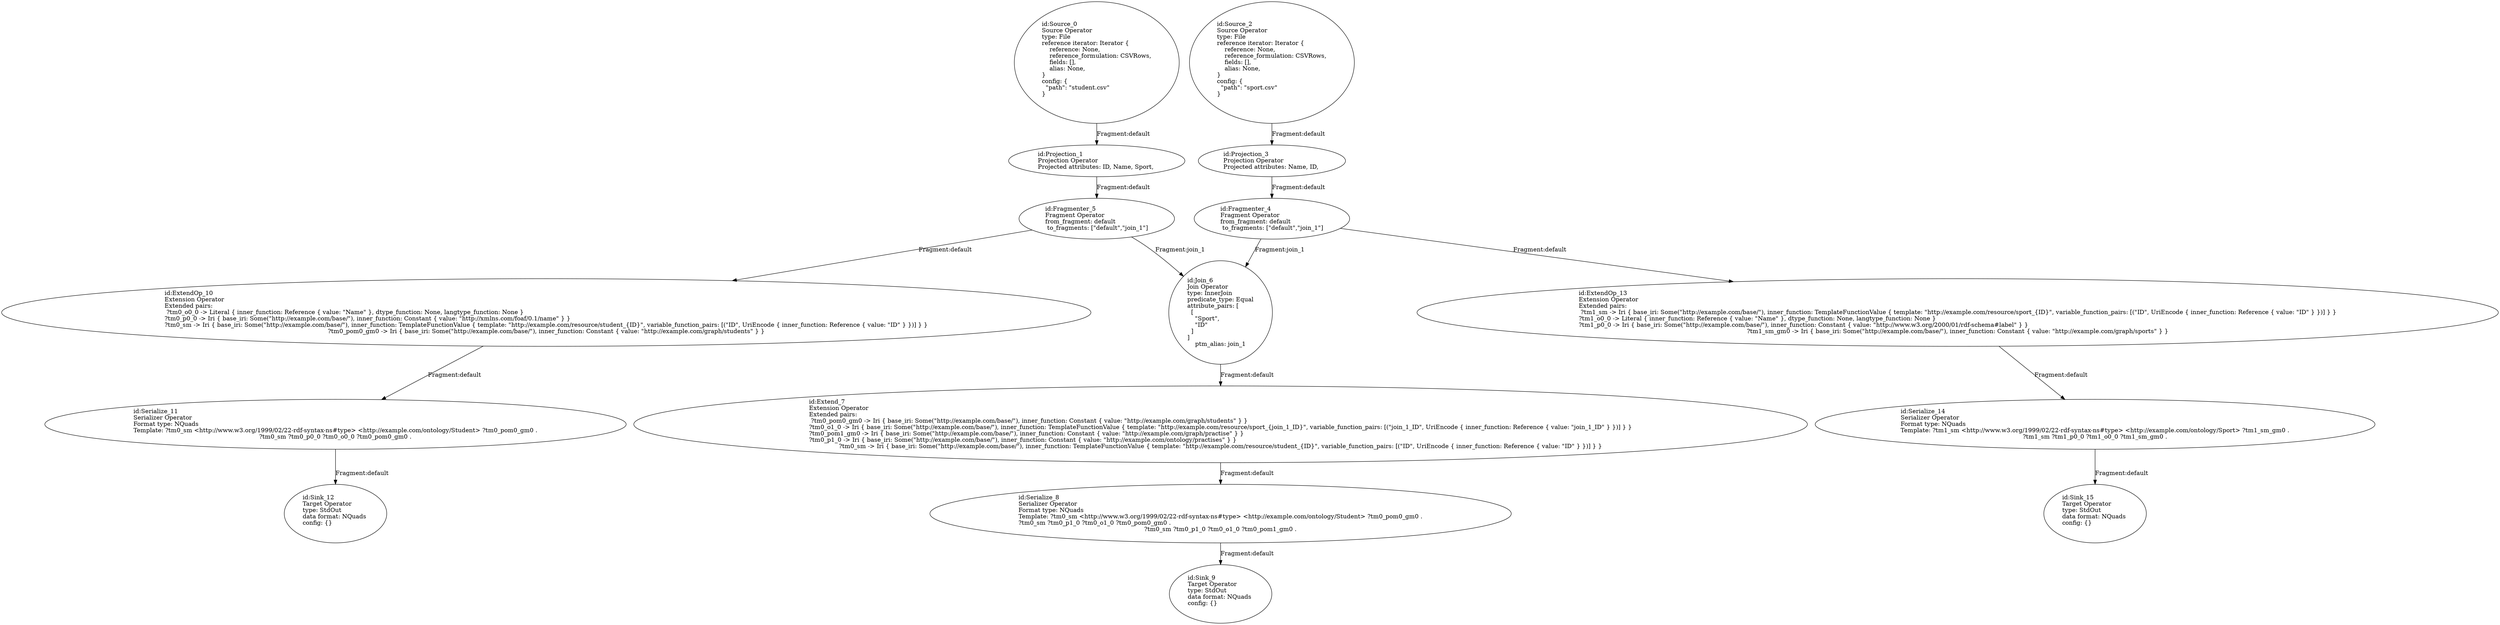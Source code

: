 digraph {
    0 [ label = "id:Source_0 \lSource Operator\ltype: File \lreference iterator: Iterator {\l    reference: None,\l    reference_formulation: CSVRows,\l    fields: [],\l    alias: None,\l} \lconfig: {\l  \"path\": \"student.csv\"\l}\l             " ]
    1 [ label = "id:Projection_1 \lProjection Operator\lProjected attributes: ID, Name, Sport, " ]
    2 [ label = "id:Source_2 \lSource Operator\ltype: File \lreference iterator: Iterator {\l    reference: None,\l    reference_formulation: CSVRows,\l    fields: [],\l    alias: None,\l} \lconfig: {\l  \"path\": \"sport.csv\"\l}\l             " ]
    3 [ label = "id:Projection_3 \lProjection Operator\lProjected attributes: Name, ID, " ]
    4 [ label = "id:Fragmenter_4 \lFragment Operator\lfrom_fragment: default \l to_fragments: [\"default\",\"join_1\"]" ]
    5 [ label = "id:Fragmenter_5 \lFragment Operator\lfrom_fragment: default \l to_fragments: [\"default\",\"join_1\"]" ]
    6 [ label = "id:Join_6 \lJoin Operator\ltype: InnerJoin\lpredicate_type: Equal\lattribute_pairs: [\l  [\l    \"Sport\",\l    \"ID\"\l  ]\l]\lptm_alias: join_1" ]
    7 [ label = "id:Extend_7 \lExtension Operator\lExtended pairs: \l ?tm0_pom0_gm0 -> Iri { base_iri: Some(\"http://example.com/base/\"), inner_function: Constant { value: \"http://example.com/graph/students\" } }\l?tm0_o1_0 -> Iri { base_iri: Some(\"http://example.com/base/\"), inner_function: TemplateFunctionValue { template: \"http://example.com/resource/sport_{join_1_ID}\", variable_function_pairs: [(\"join_1_ID\", UriEncode { inner_function: Reference { value: \"join_1_ID\" } })] } }\l?tm0_pom1_gm0 -> Iri { base_iri: Some(\"http://example.com/base/\"), inner_function: Constant { value: \"http://example.com/graph/practise\" } }\l?tm0_p1_0 -> Iri { base_iri: Some(\"http://example.com/base/\"), inner_function: Constant { value: \"http://example.com/ontology/practises\" } }\l?tm0_sm -> Iri { base_iri: Some(\"http://example.com/base/\"), inner_function: TemplateFunctionValue { template: \"http://example.com/resource/student_{ID}\", variable_function_pairs: [(\"ID\", UriEncode { inner_function: Reference { value: \"ID\" } })] } }" ]
    8 [ label = "id:Serialize_8 \lSerializer Operator\lFormat type: NQuads\lTemplate: ?tm0_sm <http://www.w3.org/1999/02/22-rdf-syntax-ns#type> <http://example.com/ontology/Student> ?tm0_pom0_gm0 .\l?tm0_sm ?tm0_p1_0 ?tm0_o1_0 ?tm0_pom0_gm0 .\l?tm0_sm ?tm0_p1_0 ?tm0_o1_0 ?tm0_pom1_gm0 ." ]
    9 [ label = "id:Sink_9 \lTarget Operator\ltype: StdOut \ldata format: NQuads \lconfig: {}\l             " ]
    10 [ label = "id:ExtendOp_10 \lExtension Operator\lExtended pairs: \l ?tm0_o0_0 -> Literal { inner_function: Reference { value: \"Name\" }, dtype_function: None, langtype_function: None }\l?tm0_p0_0 -> Iri { base_iri: Some(\"http://example.com/base/\"), inner_function: Constant { value: \"http://xmlns.com/foaf/0.1/name\" } }\l?tm0_sm -> Iri { base_iri: Some(\"http://example.com/base/\"), inner_function: TemplateFunctionValue { template: \"http://example.com/resource/student_{ID}\", variable_function_pairs: [(\"ID\", UriEncode { inner_function: Reference { value: \"ID\" } })] } }\l?tm0_pom0_gm0 -> Iri { base_iri: Some(\"http://example.com/base/\"), inner_function: Constant { value: \"http://example.com/graph/students\" } }" ]
    11 [ label = "id:Serialize_11 \lSerializer Operator\lFormat type: NQuads\lTemplate: ?tm0_sm <http://www.w3.org/1999/02/22-rdf-syntax-ns#type> <http://example.com/ontology/Student> ?tm0_pom0_gm0 .\l?tm0_sm ?tm0_p0_0 ?tm0_o0_0 ?tm0_pom0_gm0 ." ]
    12 [ label = "id:Sink_12 \lTarget Operator\ltype: StdOut \ldata format: NQuads \lconfig: {}\l             " ]
    13 [ label = "id:ExtendOp_13 \lExtension Operator\lExtended pairs: \l ?tm1_sm -> Iri { base_iri: Some(\"http://example.com/base/\"), inner_function: TemplateFunctionValue { template: \"http://example.com/resource/sport_{ID}\", variable_function_pairs: [(\"ID\", UriEncode { inner_function: Reference { value: \"ID\" } })] } }\l?tm1_o0_0 -> Literal { inner_function: Reference { value: \"Name\" }, dtype_function: None, langtype_function: None }\l?tm1_p0_0 -> Iri { base_iri: Some(\"http://example.com/base/\"), inner_function: Constant { value: \"http://www.w3.org/2000/01/rdf-schema#label\" } }\l?tm1_sm_gm0 -> Iri { base_iri: Some(\"http://example.com/base/\"), inner_function: Constant { value: \"http://example.com/graph/sports\" } }" ]
    14 [ label = "id:Serialize_14 \lSerializer Operator\lFormat type: NQuads\lTemplate: ?tm1_sm <http://www.w3.org/1999/02/22-rdf-syntax-ns#type> <http://example.com/ontology/Sport> ?tm1_sm_gm0 .\l?tm1_sm ?tm1_p0_0 ?tm1_o0_0 ?tm1_sm_gm0 ." ]
    15 [ label = "id:Sink_15 \lTarget Operator\ltype: StdOut \ldata format: NQuads \lconfig: {}\l             " ]
    0 -> 1 [ label = "Fragment:default" ]
    2 -> 3 [ label = "Fragment:default" ]
    3 -> 4 [ label = "Fragment:default" ]
    1 -> 5 [ label = "Fragment:default" ]
    5 -> 6 [ label = "Fragment:join_1" ]
    4 -> 6 [ label = "Fragment:join_1" ]
    6 -> 7 [ label = "Fragment:default" ]
    7 -> 8 [ label = "Fragment:default" ]
    8 -> 9 [ label = "Fragment:default" ]
    5 -> 10 [ label = "Fragment:default" ]
    10 -> 11 [ label = "Fragment:default" ]
    11 -> 12 [ label = "Fragment:default" ]
    4 -> 13 [ label = "Fragment:default" ]
    13 -> 14 [ label = "Fragment:default" ]
    14 -> 15 [ label = "Fragment:default" ]
}
